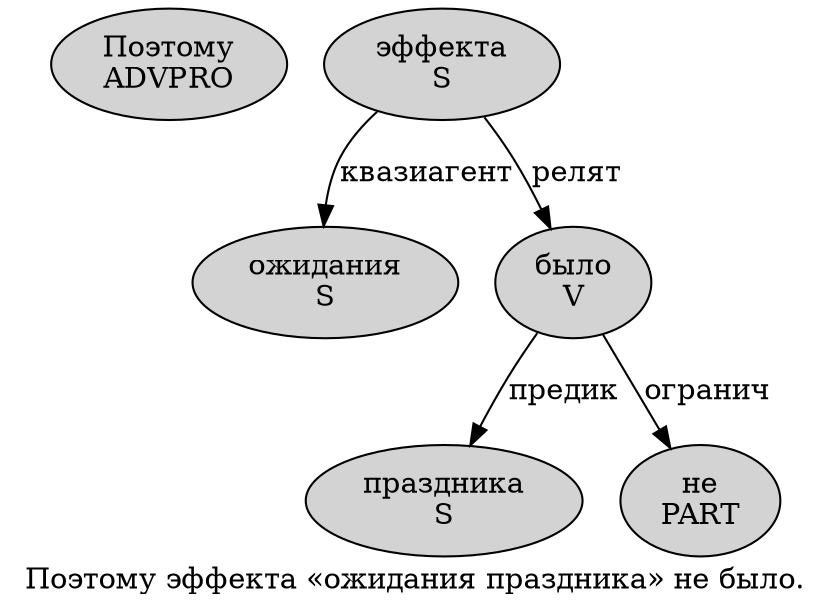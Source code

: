 digraph SENTENCE_1697 {
	graph [label="Поэтому эффекта «ожидания праздника» не было."]
	node [style=filled]
		0 [label="Поэтому
ADVPRO" color="" fillcolor=lightgray penwidth=1 shape=ellipse]
		1 [label="эффекта
S" color="" fillcolor=lightgray penwidth=1 shape=ellipse]
		3 [label="ожидания
S" color="" fillcolor=lightgray penwidth=1 shape=ellipse]
		4 [label="праздника
S" color="" fillcolor=lightgray penwidth=1 shape=ellipse]
		6 [label="не
PART" color="" fillcolor=lightgray penwidth=1 shape=ellipse]
		7 [label="было
V" color="" fillcolor=lightgray penwidth=1 shape=ellipse]
			7 -> 4 [label="предик"]
			7 -> 6 [label="огранич"]
			1 -> 3 [label="квазиагент"]
			1 -> 7 [label="релят"]
}